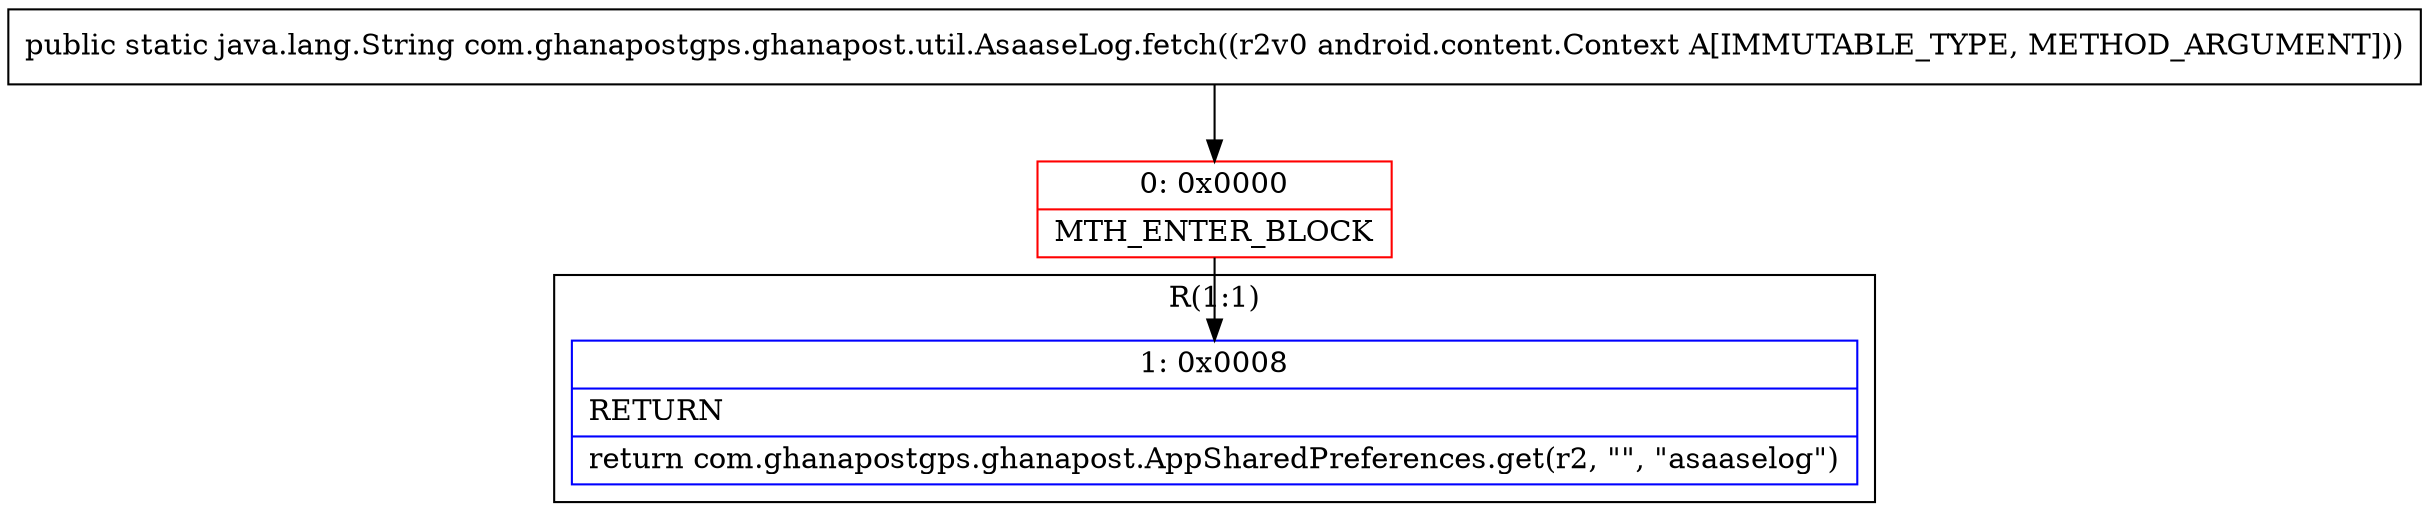 digraph "CFG forcom.ghanapostgps.ghanapost.util.AsaaseLog.fetch(Landroid\/content\/Context;)Ljava\/lang\/String;" {
subgraph cluster_Region_889654928 {
label = "R(1:1)";
node [shape=record,color=blue];
Node_1 [shape=record,label="{1\:\ 0x0008|RETURN\l|return com.ghanapostgps.ghanapost.AppSharedPreferences.get(r2, \"\", \"asaaselog\")\l}"];
}
Node_0 [shape=record,color=red,label="{0\:\ 0x0000|MTH_ENTER_BLOCK\l}"];
MethodNode[shape=record,label="{public static java.lang.String com.ghanapostgps.ghanapost.util.AsaaseLog.fetch((r2v0 android.content.Context A[IMMUTABLE_TYPE, METHOD_ARGUMENT])) }"];
MethodNode -> Node_0;
Node_0 -> Node_1;
}

